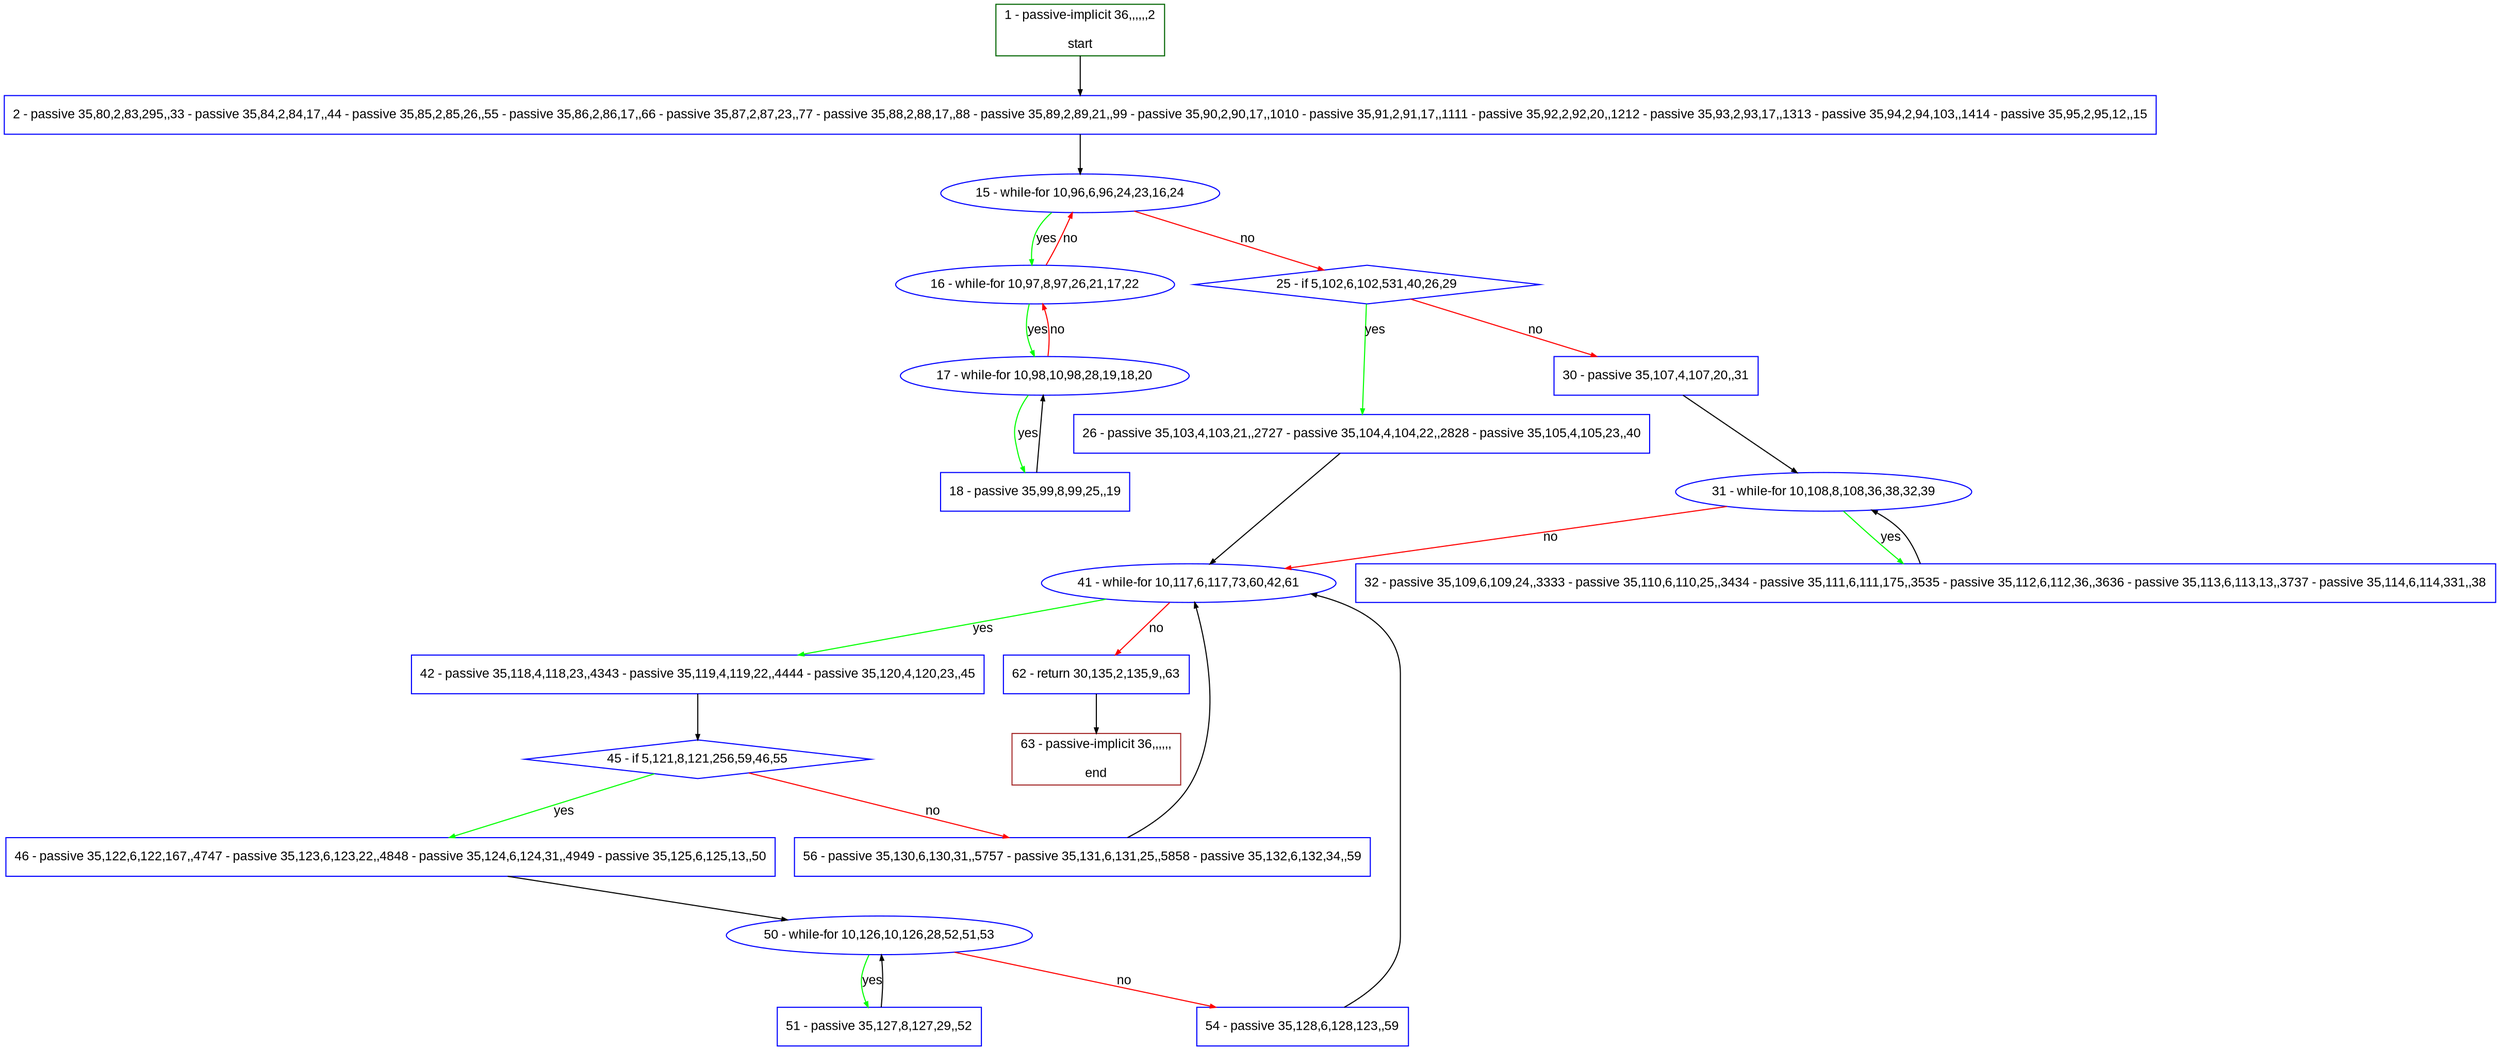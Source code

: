 digraph "" {
  graph [pack="true", label="", fontsize="12", packmode="clust", fontname="Arial", fillcolor="#FFFFCC", bgcolor="white", style="rounded,filled", compound="true"];
  node [node_initialized="no", label="", color="grey", fontsize="12", fillcolor="white", fontname="Arial", style="filled", shape="rectangle", compound="true", fixedsize="false"];
  edge [fontcolor="black", arrowhead="normal", arrowtail="none", arrowsize="0.5", ltail="", label="", color="black", fontsize="12", lhead="", fontname="Arial", dir="forward", compound="true"];
  __N1 [label="2 - passive 35,80,2,83,295,,33 - passive 35,84,2,84,17,,44 - passive 35,85,2,85,26,,55 - passive 35,86,2,86,17,,66 - passive 35,87,2,87,23,,77 - passive 35,88,2,88,17,,88 - passive 35,89,2,89,21,,99 - passive 35,90,2,90,17,,1010 - passive 35,91,2,91,17,,1111 - passive 35,92,2,92,20,,1212 - passive 35,93,2,93,17,,1313 - passive 35,94,2,94,103,,1414 - passive 35,95,2,95,12,,15", color="#0000ff", fillcolor="#ffffff", style="filled", shape="box"];
  __N2 [label="1 - passive-implicit 36,,,,,,2\n\nstart", color="#006400", fillcolor="#ffffff", style="filled", shape="box"];
  __N3 [label="15 - while-for 10,96,6,96,24,23,16,24", color="#0000ff", fillcolor="#ffffff", style="filled", shape="oval"];
  __N4 [label="16 - while-for 10,97,8,97,26,21,17,22", color="#0000ff", fillcolor="#ffffff", style="filled", shape="oval"];
  __N5 [label="25 - if 5,102,6,102,531,40,26,29", color="#0000ff", fillcolor="#ffffff", style="filled", shape="diamond"];
  __N6 [label="17 - while-for 10,98,10,98,28,19,18,20", color="#0000ff", fillcolor="#ffffff", style="filled", shape="oval"];
  __N7 [label="18 - passive 35,99,8,99,25,,19", color="#0000ff", fillcolor="#ffffff", style="filled", shape="box"];
  __N8 [label="26 - passive 35,103,4,103,21,,2727 - passive 35,104,4,104,22,,2828 - passive 35,105,4,105,23,,40", color="#0000ff", fillcolor="#ffffff", style="filled", shape="box"];
  __N9 [label="30 - passive 35,107,4,107,20,,31", color="#0000ff", fillcolor="#ffffff", style="filled", shape="box"];
  __N10 [label="41 - while-for 10,117,6,117,73,60,42,61", color="#0000ff", fillcolor="#ffffff", style="filled", shape="oval"];
  __N11 [label="31 - while-for 10,108,8,108,36,38,32,39", color="#0000ff", fillcolor="#ffffff", style="filled", shape="oval"];
  __N12 [label="32 - passive 35,109,6,109,24,,3333 - passive 35,110,6,110,25,,3434 - passive 35,111,6,111,175,,3535 - passive 35,112,6,112,36,,3636 - passive 35,113,6,113,13,,3737 - passive 35,114,6,114,331,,38", color="#0000ff", fillcolor="#ffffff", style="filled", shape="box"];
  __N13 [label="42 - passive 35,118,4,118,23,,4343 - passive 35,119,4,119,22,,4444 - passive 35,120,4,120,23,,45", color="#0000ff", fillcolor="#ffffff", style="filled", shape="box"];
  __N14 [label="62 - return 30,135,2,135,9,,63", color="#0000ff", fillcolor="#ffffff", style="filled", shape="box"];
  __N15 [label="45 - if 5,121,8,121,256,59,46,55", color="#0000ff", fillcolor="#ffffff", style="filled", shape="diamond"];
  __N16 [label="46 - passive 35,122,6,122,167,,4747 - passive 35,123,6,123,22,,4848 - passive 35,124,6,124,31,,4949 - passive 35,125,6,125,13,,50", color="#0000ff", fillcolor="#ffffff", style="filled", shape="box"];
  __N17 [label="56 - passive 35,130,6,130,31,,5757 - passive 35,131,6,131,25,,5858 - passive 35,132,6,132,34,,59", color="#0000ff", fillcolor="#ffffff", style="filled", shape="box"];
  __N18 [label="50 - while-for 10,126,10,126,28,52,51,53", color="#0000ff", fillcolor="#ffffff", style="filled", shape="oval"];
  __N19 [label="51 - passive 35,127,8,127,29,,52", color="#0000ff", fillcolor="#ffffff", style="filled", shape="box"];
  __N20 [label="54 - passive 35,128,6,128,123,,59", color="#0000ff", fillcolor="#ffffff", style="filled", shape="box"];
  __N21 [label="63 - passive-implicit 36,,,,,,\n\nend", color="#a52a2a", fillcolor="#ffffff", style="filled", shape="box"];
  __N2 -> __N1 [arrowhead="normal", arrowtail="none", color="#000000", label="", dir="forward"];
  __N1 -> __N3 [arrowhead="normal", arrowtail="none", color="#000000", label="", dir="forward"];
  __N3 -> __N4 [arrowhead="normal", arrowtail="none", color="#00ff00", label="yes", dir="forward"];
  __N4 -> __N3 [arrowhead="normal", arrowtail="none", color="#ff0000", label="no", dir="forward"];
  __N3 -> __N5 [arrowhead="normal", arrowtail="none", color="#ff0000", label="no", dir="forward"];
  __N4 -> __N6 [arrowhead="normal", arrowtail="none", color="#00ff00", label="yes", dir="forward"];
  __N6 -> __N4 [arrowhead="normal", arrowtail="none", color="#ff0000", label="no", dir="forward"];
  __N6 -> __N7 [arrowhead="normal", arrowtail="none", color="#00ff00", label="yes", dir="forward"];
  __N7 -> __N6 [arrowhead="normal", arrowtail="none", color="#000000", label="", dir="forward"];
  __N5 -> __N8 [arrowhead="normal", arrowtail="none", color="#00ff00", label="yes", dir="forward"];
  __N5 -> __N9 [arrowhead="normal", arrowtail="none", color="#ff0000", label="no", dir="forward"];
  __N8 -> __N10 [arrowhead="normal", arrowtail="none", color="#000000", label="", dir="forward"];
  __N9 -> __N11 [arrowhead="normal", arrowtail="none", color="#000000", label="", dir="forward"];
  __N11 -> __N12 [arrowhead="normal", arrowtail="none", color="#00ff00", label="yes", dir="forward"];
  __N12 -> __N11 [arrowhead="normal", arrowtail="none", color="#000000", label="", dir="forward"];
  __N11 -> __N10 [arrowhead="normal", arrowtail="none", color="#ff0000", label="no", dir="forward"];
  __N10 -> __N13 [arrowhead="normal", arrowtail="none", color="#00ff00", label="yes", dir="forward"];
  __N10 -> __N14 [arrowhead="normal", arrowtail="none", color="#ff0000", label="no", dir="forward"];
  __N13 -> __N15 [arrowhead="normal", arrowtail="none", color="#000000", label="", dir="forward"];
  __N15 -> __N16 [arrowhead="normal", arrowtail="none", color="#00ff00", label="yes", dir="forward"];
  __N15 -> __N17 [arrowhead="normal", arrowtail="none", color="#ff0000", label="no", dir="forward"];
  __N16 -> __N18 [arrowhead="normal", arrowtail="none", color="#000000", label="", dir="forward"];
  __N18 -> __N19 [arrowhead="normal", arrowtail="none", color="#00ff00", label="yes", dir="forward"];
  __N19 -> __N18 [arrowhead="normal", arrowtail="none", color="#000000", label="", dir="forward"];
  __N18 -> __N20 [arrowhead="normal", arrowtail="none", color="#ff0000", label="no", dir="forward"];
  __N20 -> __N10 [arrowhead="normal", arrowtail="none", color="#000000", label="", dir="forward"];
  __N17 -> __N10 [arrowhead="normal", arrowtail="none", color="#000000", label="", dir="forward"];
  __N14 -> __N21 [arrowhead="normal", arrowtail="none", color="#000000", label="", dir="forward"];
}
